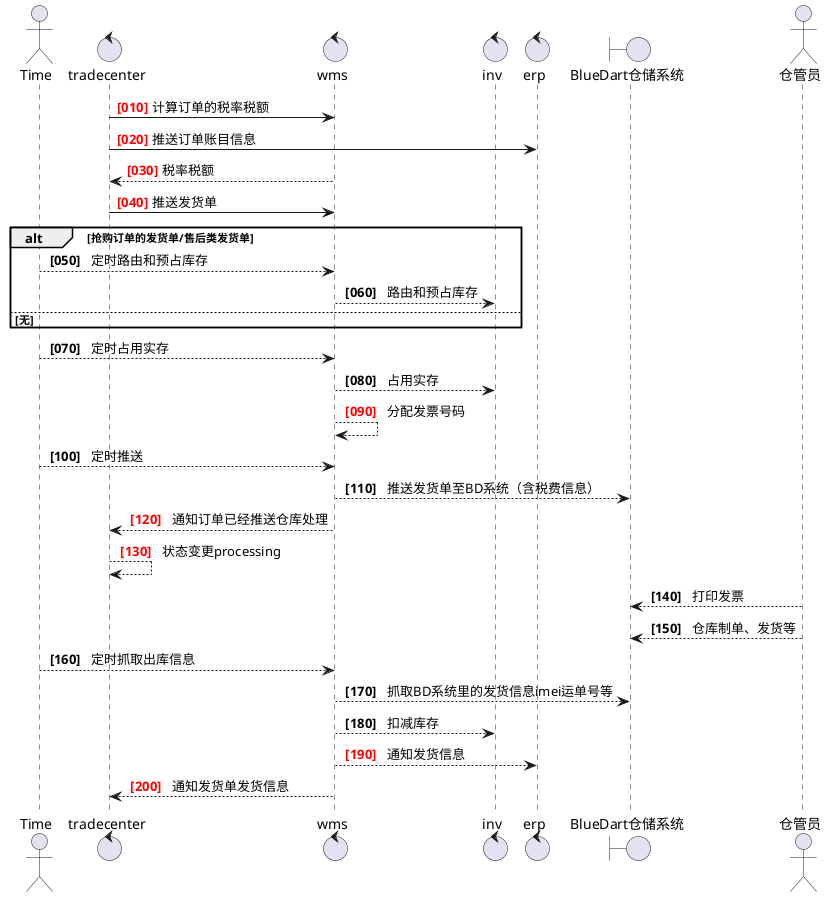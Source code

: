 @startuml
actor Time
control tradecenter as xman
control wms
control inv
control erp
boundary BlueDart仓储系统 as TPL
actor 仓管员 as warehouser

autonumber 10 10 "<font color=red><b>[000]"
xman -> wms: 计算订单的税率税额
xman -> erp: 推送订单账目信息
xman <-- wms: 税率税额
xman -> wms: 推送发货单
autonumber resume "<b> [000]  "

alt 抢购订单的发货单/售后类发货单
    Time --> wms: 定时路由和预占库存
    wms --> inv: 路由和预占库存
else 无
end
Time --> wms: 定时占用实存
wms --> inv: 占用实存
autonumber resume "<font color=red><b> [000]  "
wms --> wms: 分配发票号码
autonumber resume "<b> [000]  "

Time --> wms: 定时推送
wms --> TPL: 推送发货单至BD系统（含税费信息）

autonumber resume "<font color=red><b> [000]  "
wms --> xman: 通知订单已经推送仓库处理
xman --> xman: 状态变更processing
autonumber resume "<b> [000]  "

warehouser --> TPL: 打印发票
warehouser --> TPL: 仓库制单、发货等

Time --> wms: 定时抓取出库信息
wms --> TPL: 抓取BD系统里的发货信息imei运单号等

wms --> inv: 扣减库存
autonumber resume "<font color=red><b> [000]  "
wms --> erp: 通知发货信息
wms --> xman: 通知发货单发货信息

@enduml